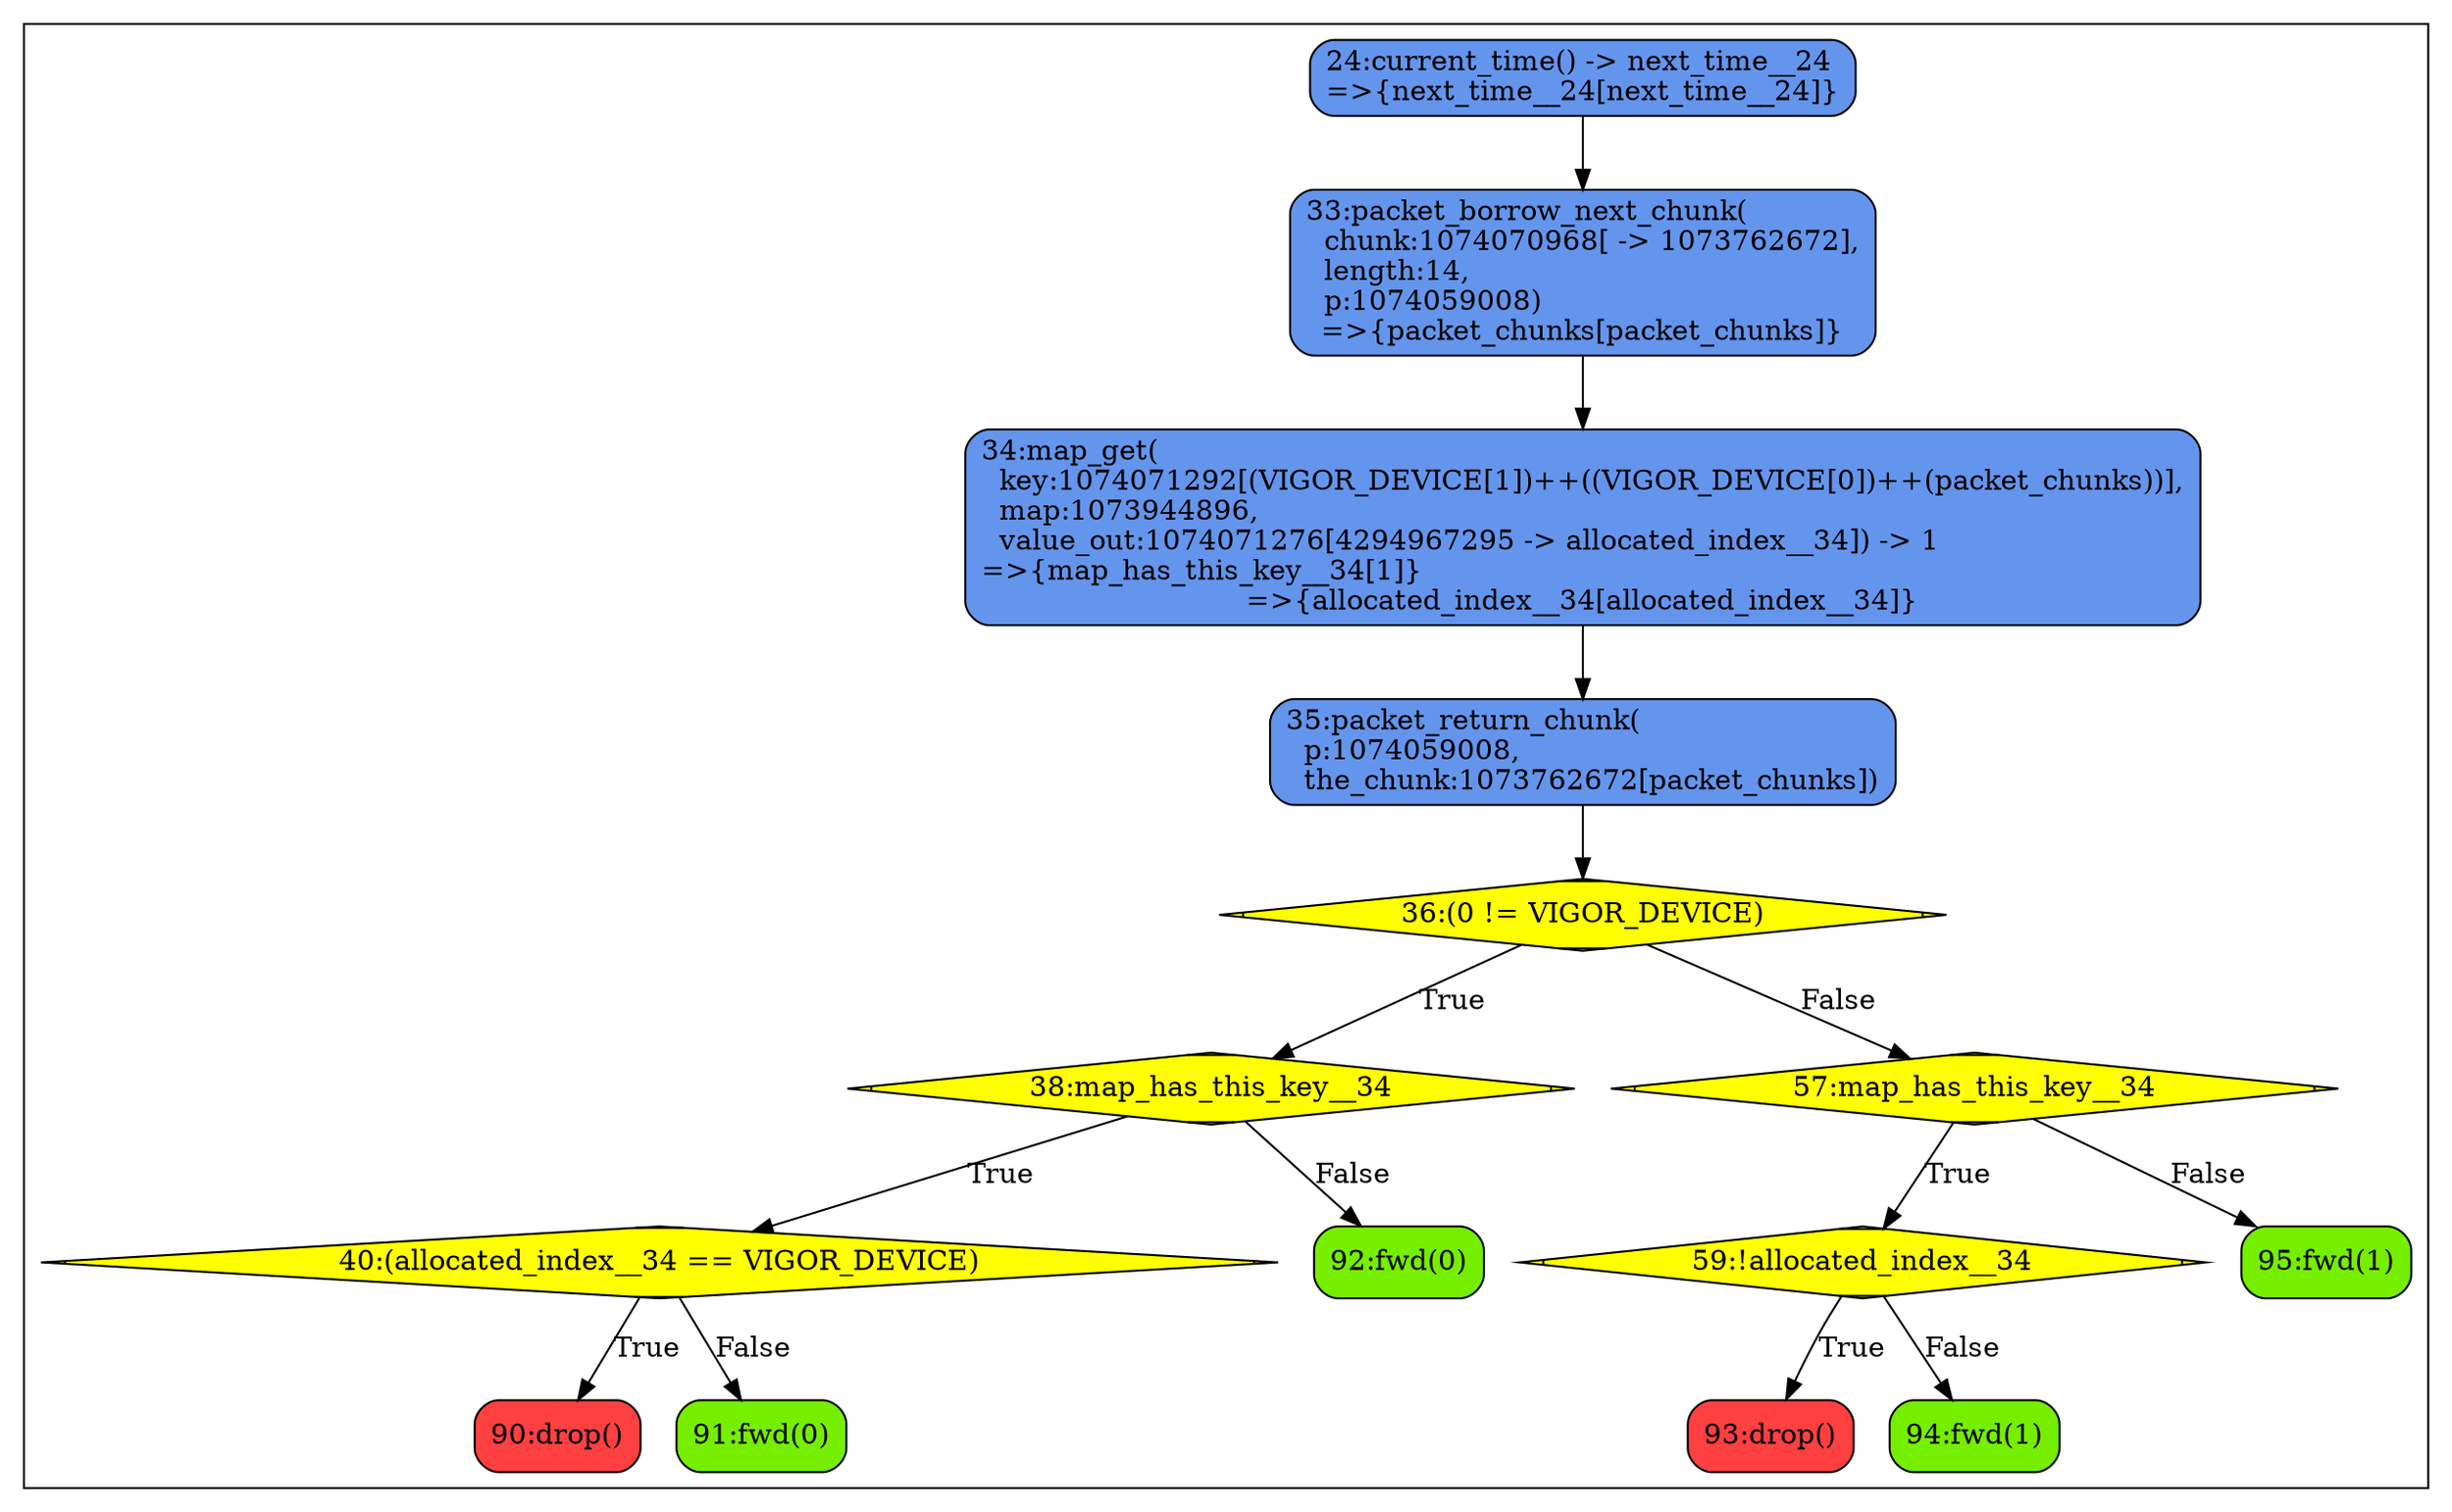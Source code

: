 digraph mygraph {
	node [shape=box style=rounded border=0];
	subgraph clusterprocess {
		node [style="rounded,filled",color=black];
		90 [label="90:drop()", fillcolor="brown1"];
		91 [label="91:fwd(0)", fillcolor="chartreuse2"];
		40 [shape=Mdiamond, label="40:(allocated_index__34 == VIGOR_DEVICE)", fillcolor="yellow"];
		40 -> 90 [label="True"];
		40 -> 91 [label="False"];
		92 [label="92:fwd(0)", fillcolor="chartreuse2"];
		38 [shape=Mdiamond, label="38:map_has_this_key__34", fillcolor="yellow"];
		38 -> 40 [label="True"];
		38 -> 92 [label="False"];
		93 [label="93:drop()", fillcolor="brown1"];
		94 [label="94:fwd(1)", fillcolor="chartreuse2"];
		59 [shape=Mdiamond, label="59:!allocated_index__34", fillcolor="yellow"];
		59 -> 93 [label="True"];
		59 -> 94 [label="False"];
		95 [label="95:fwd(1)", fillcolor="chartreuse2"];
		57 [shape=Mdiamond, label="57:map_has_this_key__34", fillcolor="yellow"];
		57 -> 59 [label="True"];
		57 -> 95 [label="False"];
		36 [shape=Mdiamond, label="36:(0 != VIGOR_DEVICE)", fillcolor="yellow"];
		36 -> 38 [label="True"];
		36 -> 57 [label="False"];
		35 [label="35:packet_return_chunk(\l  p:1074059008,\l  the_chunk:1073762672[packet_chunks])", fillcolor="cornflowerblue"];
		35 -> 36;
		34 [label="34:map_get(\l  key:1074071292[(VIGOR_DEVICE[1])++((VIGOR_DEVICE[0])++(packet_chunks))],\l  map:1073944896,\l  value_out:1074071276[4294967295 -> allocated_index__34]) -> 1\l=>{map_has_this_key__34[1]}\l=>{allocated_index__34[allocated_index__34]}", fillcolor="cornflowerblue"];
		34 -> 35;
		33 [label="33:packet_borrow_next_chunk(\l  chunk:1074070968[ -> 1073762672],\l  length:14,\l  p:1074059008)\l=>{packet_chunks[packet_chunks]}", fillcolor="cornflowerblue"];
		33 -> 34;
		24 [label="24:current_time() -> next_time__24\l=>{next_time__24[next_time__24]}", fillcolor="cornflowerblue"];
		24 -> 33;
	}
}